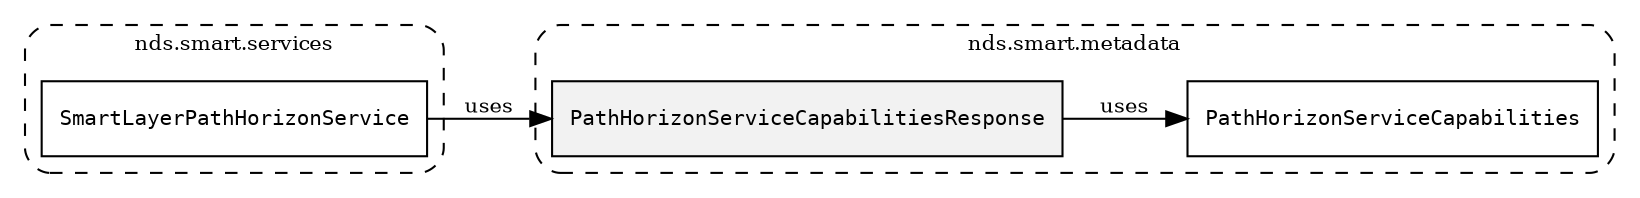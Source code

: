 /**
 * This dot file creates symbol collaboration diagram for PathHorizonServiceCapabilitiesResponse.
 */
digraph ZSERIO
{
    node [shape=box, fontsize=10];
    rankdir="LR";
    fontsize=10;
    tooltip="PathHorizonServiceCapabilitiesResponse collaboration diagram";

    subgraph "cluster_nds.smart.metadata"
    {
        style="dashed, rounded";
        label="nds.smart.metadata";
        tooltip="Package nds.smart.metadata";
        href="../../../content/packages/nds.smart.metadata.html#Package-nds-smart-metadata";
        target="_parent";

        "PathHorizonServiceCapabilitiesResponse" [style="filled", fillcolor="#0000000D", target="_parent", label=<<font face="monospace"><table align="center" border="0" cellspacing="0" cellpadding="0"><tr><td href="../../../content/packages/nds.smart.metadata.html#Structure-PathHorizonServiceCapabilitiesResponse" title="Structure defined in nds.smart.metadata">PathHorizonServiceCapabilitiesResponse</td></tr></table></font>>];
        "PathHorizonServiceCapabilities" [target="_parent", label=<<font face="monospace"><table align="center" border="0" cellspacing="0" cellpadding="0"><tr><td href="../../../content/packages/nds.smart.metadata.html#Bitmask-PathHorizonServiceCapabilities" title="Bitmask defined in nds.smart.metadata">PathHorizonServiceCapabilities</td></tr></table></font>>];
    }

    subgraph "cluster_nds.smart.services"
    {
        style="dashed, rounded";
        label="nds.smart.services";
        tooltip="Package nds.smart.services";
        href="../../../content/packages/nds.smart.services.html#Package-nds-smart-services";
        target="_parent";

        "SmartLayerPathHorizonService" [target="_parent", label=<<font face="monospace"><table align="center" border="0" cellspacing="0" cellpadding="0"><tr><td href="../../../content/packages/nds.smart.services.html#Service-SmartLayerPathHorizonService" title="Service defined in nds.smart.services">SmartLayerPathHorizonService</td></tr></table></font>>];
    }

    "PathHorizonServiceCapabilitiesResponse" -> "PathHorizonServiceCapabilities" [label="uses", fontsize=10];
    "SmartLayerPathHorizonService" -> "PathHorizonServiceCapabilitiesResponse" [label="uses", fontsize=10];
}
